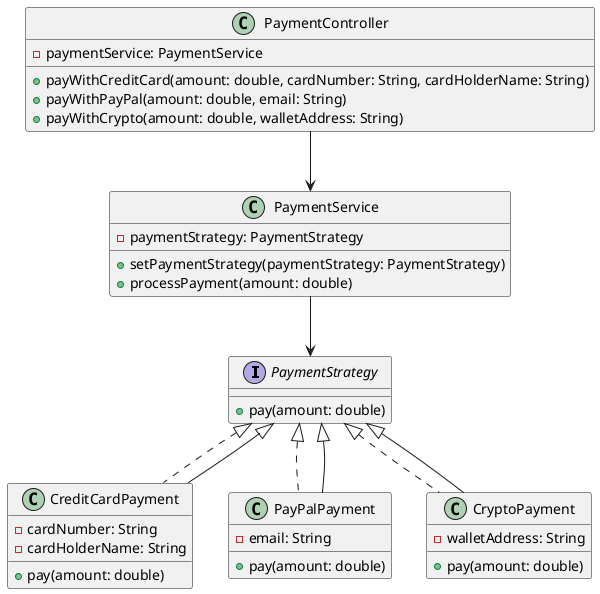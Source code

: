 @startuml "Strategy "
interface PaymentStrategy {
    +pay(amount: double)
}

class CreditCardPayment implements PaymentStrategy {
    -cardNumber: String
    -cardHolderName: String
    +pay(amount: double)
}

class PayPalPayment implements PaymentStrategy {
    -email: String
    +pay(amount: double)
}

class CryptoPayment implements PaymentStrategy {
    -walletAddress: String
    +pay(amount: double)
}

class PaymentService {
    -paymentStrategy: PaymentStrategy
    +setPaymentStrategy(paymentStrategy: PaymentStrategy)
    +processPayment(amount: double)
}

class PaymentController {
    -paymentService: PaymentService
    +payWithCreditCard(amount: double, cardNumber: String, cardHolderName: String)
    +payWithPayPal(amount: double, email: String)
    +payWithCrypto(amount: double, walletAddress: String)
}

PaymentService --> PaymentStrategy
PaymentController --> PaymentService
PaymentStrategy <|-- CreditCardPayment
PaymentStrategy <|-- PayPalPayment
PaymentStrategy <|-- CryptoPayment
@enduml
